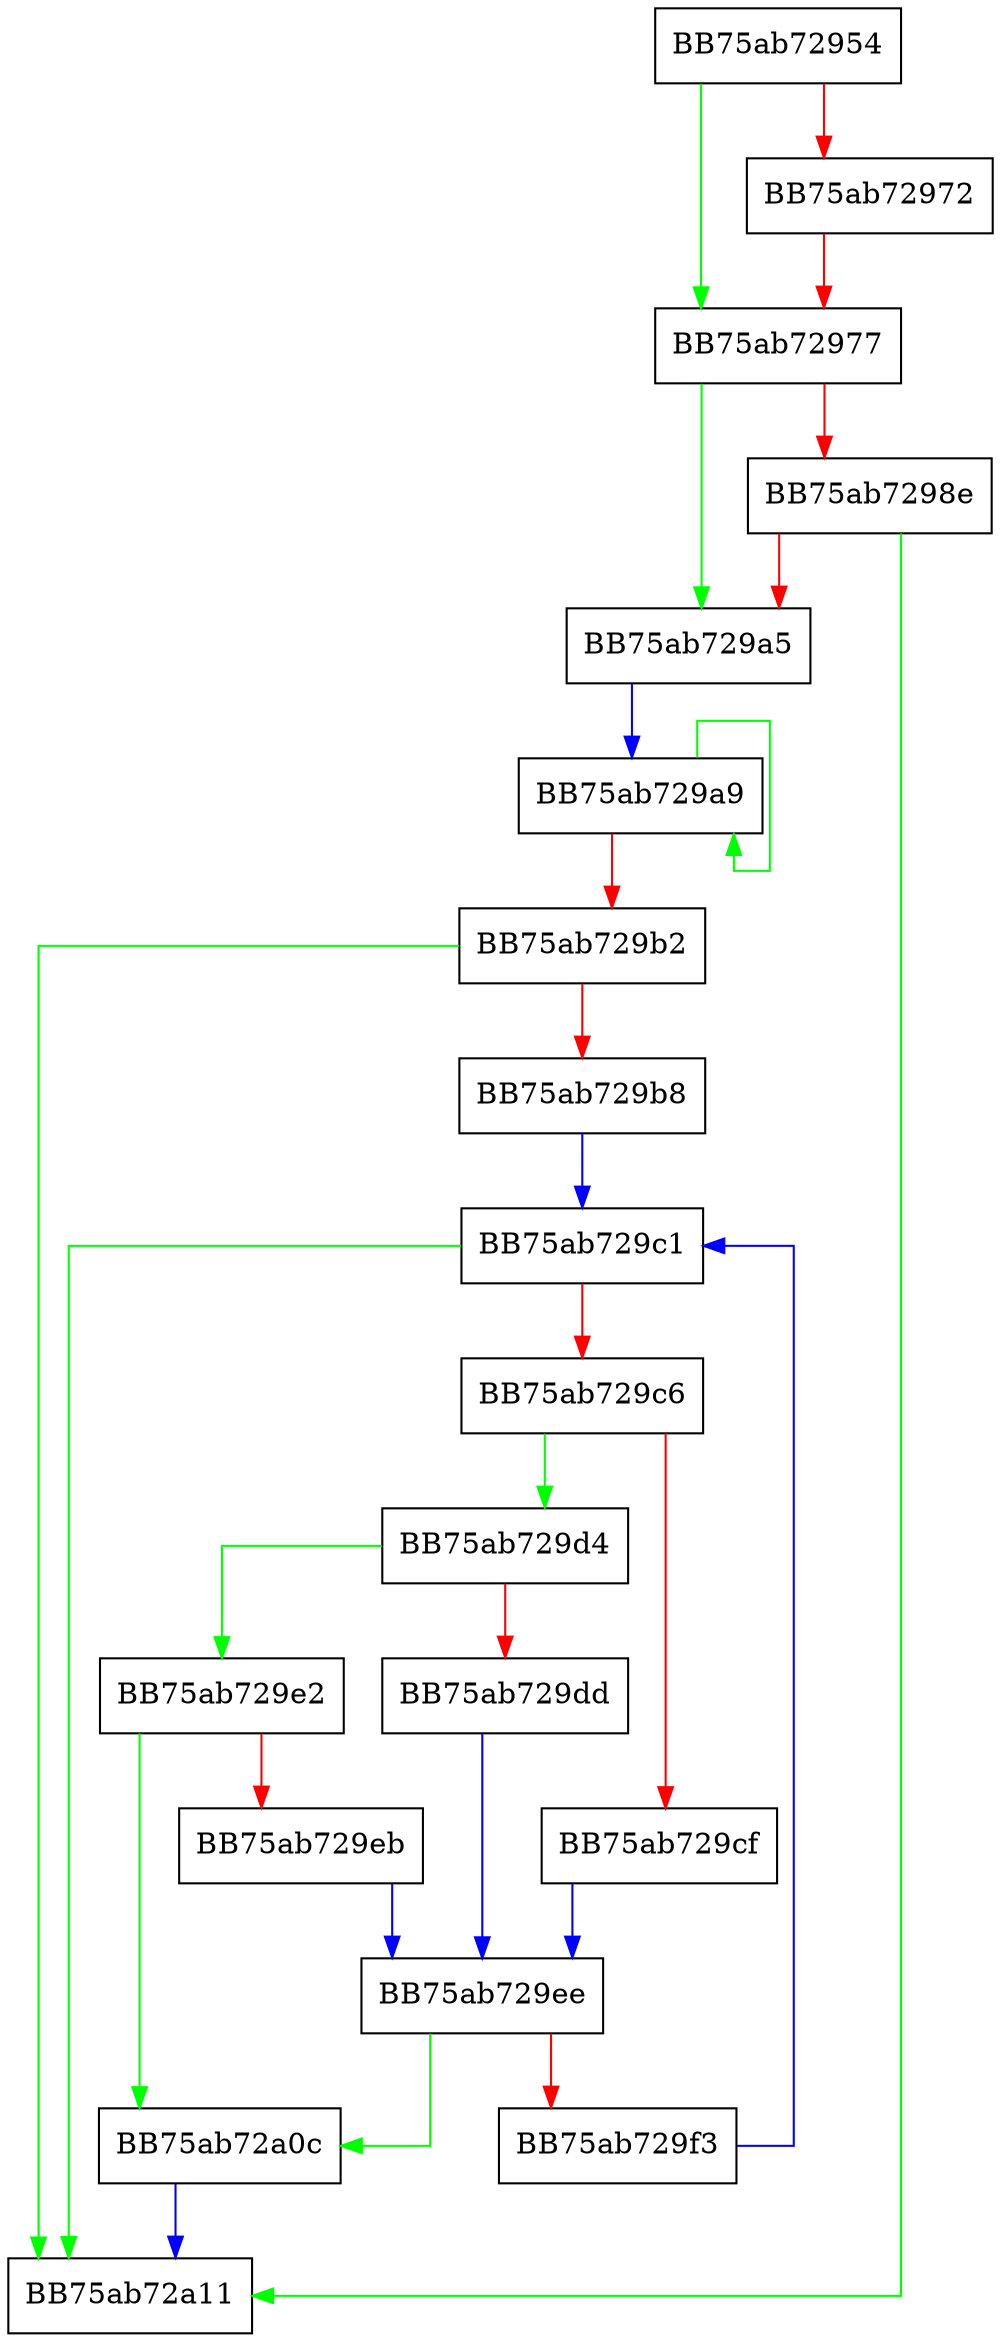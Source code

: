 digraph GetAttribute {
  node [shape="box"];
  graph [splines=ortho];
  BB75ab72954 -> BB75ab72977 [color="green"];
  BB75ab72954 -> BB75ab72972 [color="red"];
  BB75ab72972 -> BB75ab72977 [color="red"];
  BB75ab72977 -> BB75ab729a5 [color="green"];
  BB75ab72977 -> BB75ab7298e [color="red"];
  BB75ab7298e -> BB75ab72a11 [color="green"];
  BB75ab7298e -> BB75ab729a5 [color="red"];
  BB75ab729a5 -> BB75ab729a9 [color="blue"];
  BB75ab729a9 -> BB75ab729a9 [color="green"];
  BB75ab729a9 -> BB75ab729b2 [color="red"];
  BB75ab729b2 -> BB75ab72a11 [color="green"];
  BB75ab729b2 -> BB75ab729b8 [color="red"];
  BB75ab729b8 -> BB75ab729c1 [color="blue"];
  BB75ab729c1 -> BB75ab72a11 [color="green"];
  BB75ab729c1 -> BB75ab729c6 [color="red"];
  BB75ab729c6 -> BB75ab729d4 [color="green"];
  BB75ab729c6 -> BB75ab729cf [color="red"];
  BB75ab729cf -> BB75ab729ee [color="blue"];
  BB75ab729d4 -> BB75ab729e2 [color="green"];
  BB75ab729d4 -> BB75ab729dd [color="red"];
  BB75ab729dd -> BB75ab729ee [color="blue"];
  BB75ab729e2 -> BB75ab72a0c [color="green"];
  BB75ab729e2 -> BB75ab729eb [color="red"];
  BB75ab729eb -> BB75ab729ee [color="blue"];
  BB75ab729ee -> BB75ab72a0c [color="green"];
  BB75ab729ee -> BB75ab729f3 [color="red"];
  BB75ab729f3 -> BB75ab729c1 [color="blue"];
  BB75ab72a0c -> BB75ab72a11 [color="blue"];
}